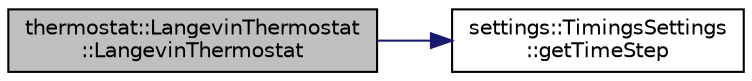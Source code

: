 digraph "thermostat::LangevinThermostat::LangevinThermostat"
{
 // LATEX_PDF_SIZE
  edge [fontname="Helvetica",fontsize="10",labelfontname="Helvetica",labelfontsize="10"];
  node [fontname="Helvetica",fontsize="10",shape=record];
  rankdir="LR";
  Node1 [label="thermostat::LangevinThermostat\l::LangevinThermostat",height=0.2,width=0.4,color="black", fillcolor="grey75", style="filled", fontcolor="black",tooltip="Constructor for Langevin Thermostat."];
  Node1 -> Node2 [color="midnightblue",fontsize="10",style="solid",fontname="Helvetica"];
  Node2 [label="settings::TimingsSettings\l::getTimeStep",height=0.2,width=0.4,color="black", fillcolor="white", style="filled",URL="$classsettings_1_1TimingsSettings.html#ad1e01977b94d5b5d90d2b2f4ea8e2532",tooltip=" "];
}

